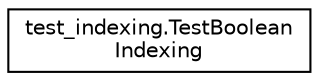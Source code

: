 digraph "Graphical Class Hierarchy"
{
 // LATEX_PDF_SIZE
  edge [fontname="Helvetica",fontsize="10",labelfontname="Helvetica",labelfontsize="10"];
  node [fontname="Helvetica",fontsize="10",shape=record];
  rankdir="LR";
  Node0 [label="test_indexing.TestBoolean\lIndexing",height=0.2,width=0.4,color="black", fillcolor="white", style="filled",URL="$classtest__indexing_1_1TestBooleanIndexing.html",tooltip=" "];
}
